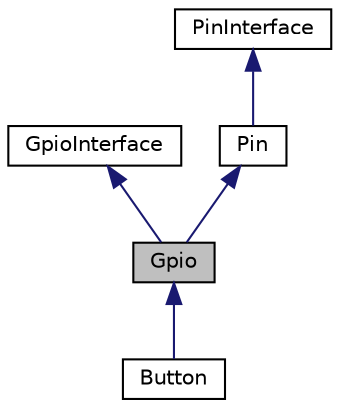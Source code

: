digraph "Gpio"
{
  edge [fontname="Helvetica",fontsize="10",labelfontname="Helvetica",labelfontsize="10"];
  node [fontname="Helvetica",fontsize="10",shape=record];
  Node1 [label="Gpio",height=0.2,width=0.4,color="black", fillcolor="grey75", style="filled" fontcolor="black"];
  Node2 -> Node1 [dir="back",color="midnightblue",fontsize="10",style="solid",fontname="Helvetica"];
  Node2 [label="GpioInterface",height=0.2,width=0.4,color="black", fillcolor="white", style="filled",URL="$d9/d4e/classGpioInterface.html"];
  Node3 -> Node1 [dir="back",color="midnightblue",fontsize="10",style="solid",fontname="Helvetica"];
  Node3 [label="Pin",height=0.2,width=0.4,color="black", fillcolor="white", style="filled",URL="$da/da0/classPin.html"];
  Node4 -> Node3 [dir="back",color="midnightblue",fontsize="10",style="solid",fontname="Helvetica"];
  Node4 [label="PinInterface",height=0.2,width=0.4,color="black", fillcolor="white", style="filled",URL="$d5/d71/classPinInterface.html"];
  Node1 -> Node5 [dir="back",color="midnightblue",fontsize="10",style="solid",fontname="Helvetica"];
  Node5 [label="Button",height=0.2,width=0.4,color="black", fillcolor="white", style="filled",URL="$d1/d19/classButton.html"];
}
